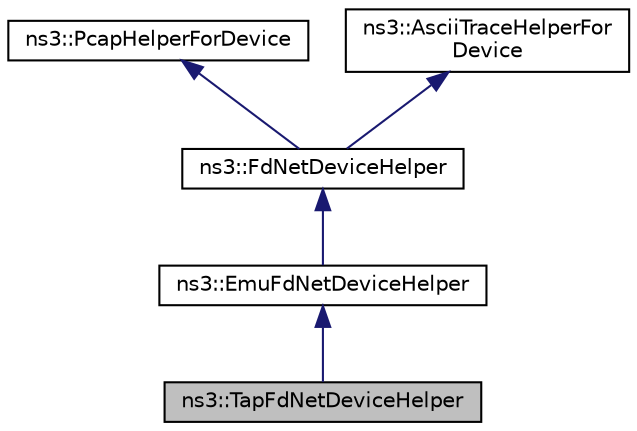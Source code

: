 digraph "ns3::TapFdNetDeviceHelper"
{
 // LATEX_PDF_SIZE
  edge [fontname="Helvetica",fontsize="10",labelfontname="Helvetica",labelfontsize="10"];
  node [fontname="Helvetica",fontsize="10",shape=record];
  Node1 [label="ns3::TapFdNetDeviceHelper",height=0.2,width=0.4,color="black", fillcolor="grey75", style="filled", fontcolor="black",tooltip="build a set of FdNetDevice objects attached to a virtual TAP network interface"];
  Node2 -> Node1 [dir="back",color="midnightblue",fontsize="10",style="solid",fontname="Helvetica"];
  Node2 [label="ns3::EmuFdNetDeviceHelper",height=0.2,width=0.4,color="black", fillcolor="white", style="filled",URL="$classns3_1_1_emu_fd_net_device_helper.html",tooltip="build a set of FdNetDevice objects attached to a physical network interface"];
  Node3 -> Node2 [dir="back",color="midnightblue",fontsize="10",style="solid",fontname="Helvetica"];
  Node3 [label="ns3::FdNetDeviceHelper",height=0.2,width=0.4,color="black", fillcolor="white", style="filled",URL="$classns3_1_1_fd_net_device_helper.html",tooltip="build a set of FdNetDevice objects Normally we eschew multiple inheritance, however,..."];
  Node4 -> Node3 [dir="back",color="midnightblue",fontsize="10",style="solid",fontname="Helvetica"];
  Node4 [label="ns3::PcapHelperForDevice",height=0.2,width=0.4,color="black", fillcolor="white", style="filled",URL="$classns3_1_1_pcap_helper_for_device.html",tooltip="Base class providing common user-level pcap operations for helpers representing net devices."];
  Node5 -> Node3 [dir="back",color="midnightblue",fontsize="10",style="solid",fontname="Helvetica"];
  Node5 [label="ns3::AsciiTraceHelperFor\lDevice",height=0.2,width=0.4,color="black", fillcolor="white", style="filled",URL="$classns3_1_1_ascii_trace_helper_for_device.html",tooltip="Base class providing common user-level ascii trace operations for helpers representing net devices."];
}
